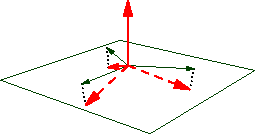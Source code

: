 import three;
settings.render = 0;
settings.prc = false;

size(9cm);
/*
currentprojection=orthographic(4,3,1,up=Z);
*/
int p = 120;
real theta = p*pi/180;
real c = cos(theta);
real s = sin(theta);
real mu = 2*sqrt(2)/3;
real nu = -1/3;

triple O = (0,0,0);
triple u = (1,0,0);
triple v = (c,s,0);
triple w = (c,-s,0);
triple d = (0,0,1);
triple a = (mu,0,nu); 
triple b = (mu*c,mu*s,nu);
triple c = (mu*c,-mu*s,nu);

path3 pl = plane((2.6,0,0),(0,2.6,0),(-1,-1,0));
draw(pl,darkgreen);

draw(u--a,dotted+1);
draw(v--b,dotted+1);
draw(w--c,dotted+1);

draw(O--u,darkgreen,Arrow3);
draw(O--v,darkgreen,Arrow3);
draw(O--w,darkgreen,Arrow3);

draw(O--a,dashed+red+1,Arrow3);
draw(O--b,dashed+red+1,Arrow3);
draw(O--c,dashed+red+1,Arrow3);
draw(O--d,red+1,Arrow3);



